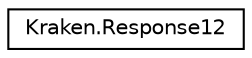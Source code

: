 digraph "Graphical Class Hierarchy"
{
 // LATEX_PDF_SIZE
  edge [fontname="Helvetica",fontsize="10",labelfontname="Helvetica",labelfontsize="10"];
  node [fontname="Helvetica",fontsize="10",shape=record];
  rankdir="LR";
  Node0 [label="Kraken.Response12",height=0.2,width=0.4,color="black", fillcolor="white", style="filled",URL="$class_kraken_1_1_response12.html",tooltip=" "];
}

